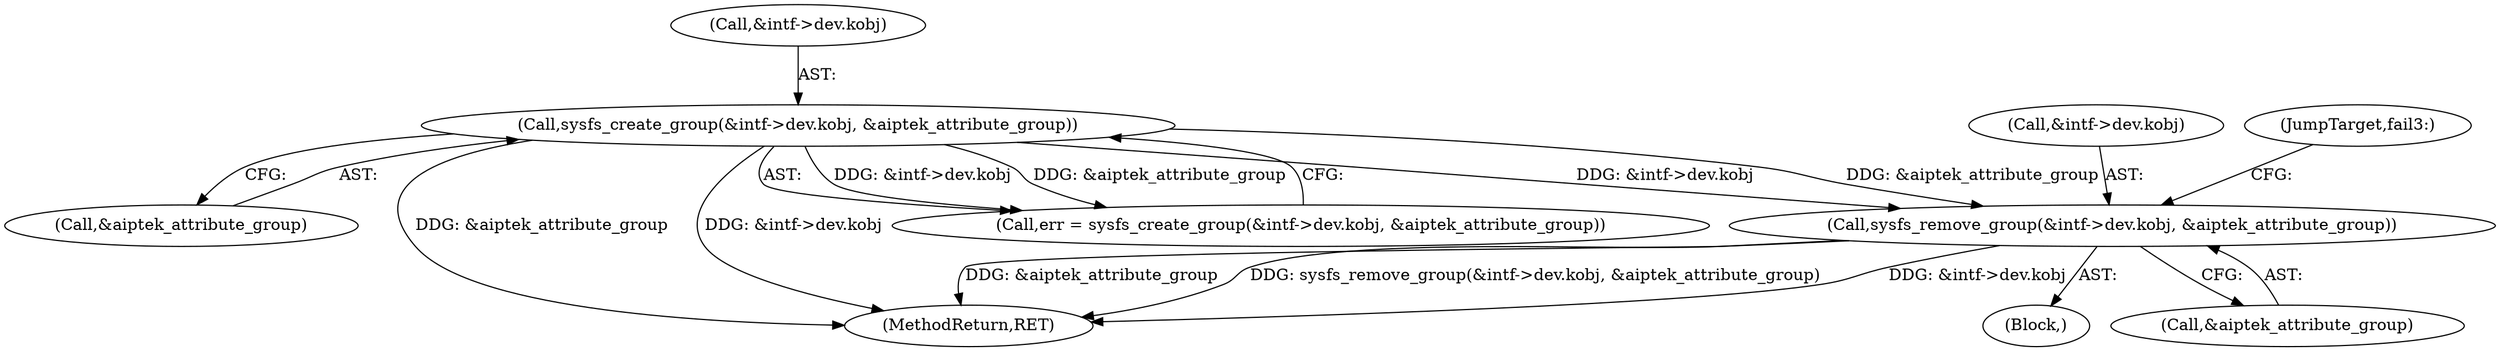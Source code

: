 digraph "0_linux_8e20cf2bce122ce9262d6034ee5d5b76fbb92f96@API" {
"1000745" [label="(Call,sysfs_remove_group(&intf->dev.kobj, &aiptek_attribute_group))"];
"1000705" [label="(Call,sysfs_create_group(&intf->dev.kobj, &aiptek_attribute_group))"];
"1000712" [label="(Call,&aiptek_attribute_group)"];
"1000706" [label="(Call,&intf->dev.kobj)"];
"1000746" [label="(Call,&intf->dev.kobj)"];
"1000754" [label="(JumpTarget,fail3:)"];
"1000779" [label="(MethodReturn,RET)"];
"1000705" [label="(Call,sysfs_create_group(&intf->dev.kobj, &aiptek_attribute_group))"];
"1000703" [label="(Call,err = sysfs_create_group(&intf->dev.kobj, &aiptek_attribute_group))"];
"1000118" [label="(Block,)"];
"1000752" [label="(Call,&aiptek_attribute_group)"];
"1000745" [label="(Call,sysfs_remove_group(&intf->dev.kobj, &aiptek_attribute_group))"];
"1000745" -> "1000118"  [label="AST: "];
"1000745" -> "1000752"  [label="CFG: "];
"1000746" -> "1000745"  [label="AST: "];
"1000752" -> "1000745"  [label="AST: "];
"1000754" -> "1000745"  [label="CFG: "];
"1000745" -> "1000779"  [label="DDG: sysfs_remove_group(&intf->dev.kobj, &aiptek_attribute_group)"];
"1000745" -> "1000779"  [label="DDG: &intf->dev.kobj"];
"1000745" -> "1000779"  [label="DDG: &aiptek_attribute_group"];
"1000705" -> "1000745"  [label="DDG: &intf->dev.kobj"];
"1000705" -> "1000745"  [label="DDG: &aiptek_attribute_group"];
"1000705" -> "1000703"  [label="AST: "];
"1000705" -> "1000712"  [label="CFG: "];
"1000706" -> "1000705"  [label="AST: "];
"1000712" -> "1000705"  [label="AST: "];
"1000703" -> "1000705"  [label="CFG: "];
"1000705" -> "1000779"  [label="DDG: &aiptek_attribute_group"];
"1000705" -> "1000779"  [label="DDG: &intf->dev.kobj"];
"1000705" -> "1000703"  [label="DDG: &intf->dev.kobj"];
"1000705" -> "1000703"  [label="DDG: &aiptek_attribute_group"];
}
